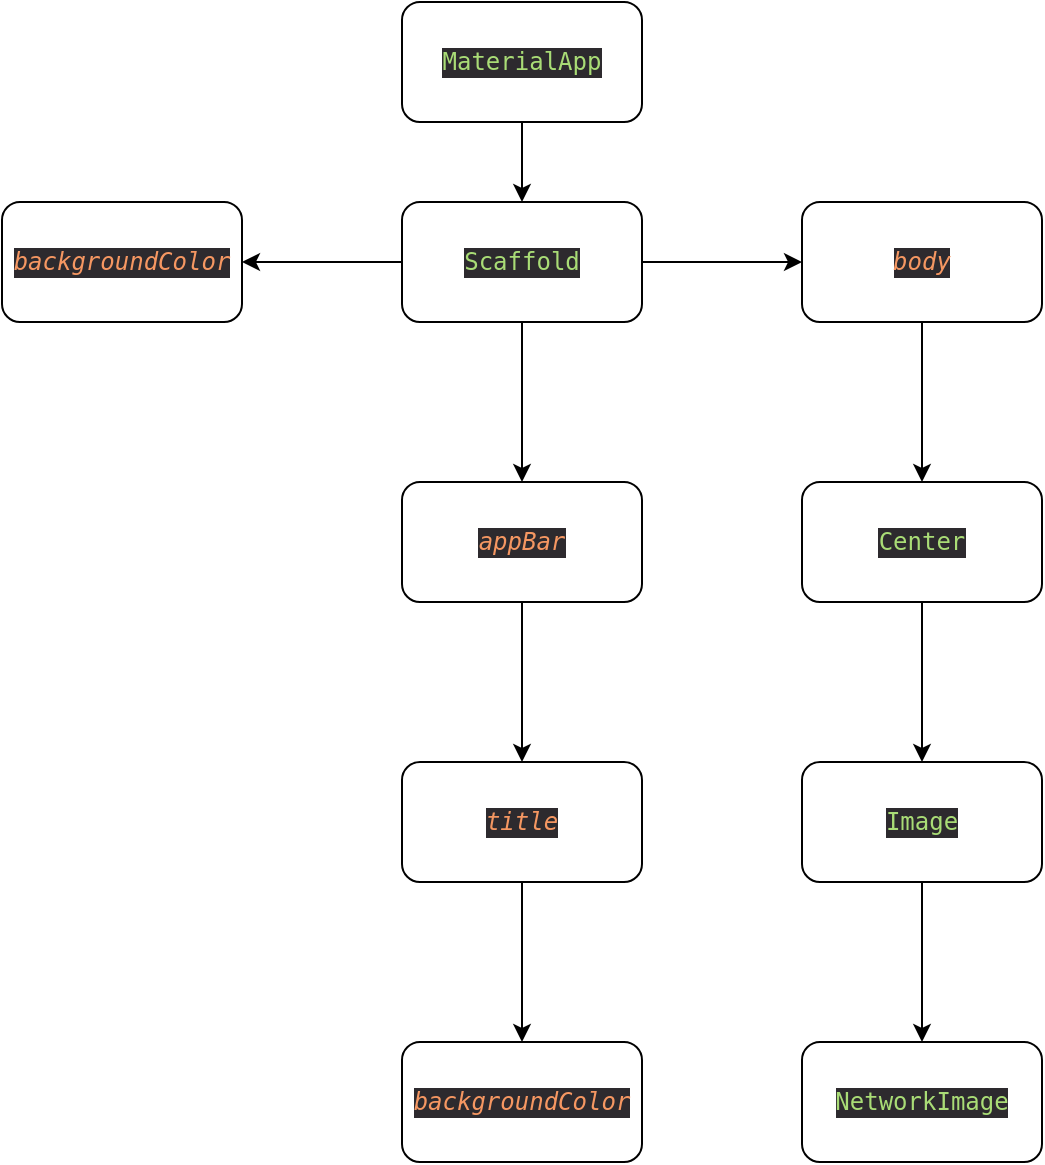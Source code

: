 <mxfile version="13.9.8" type="github">
  <diagram id="V2B5oRywF4Ml4Gtb_zJW" name="Page-1">
    <mxGraphModel dx="713" dy="753" grid="1" gridSize="10" guides="1" tooltips="1" connect="1" arrows="1" fold="1" page="1" pageScale="1" pageWidth="850" pageHeight="1100" math="0" shadow="0">
      <root>
        <mxCell id="0" />
        <mxCell id="1" parent="0" />
        <mxCell id="LjMKreUDeAWM01LF2d3q-1" value="&lt;pre style=&quot;background-color: #2d2a2e ; color: #fcfcfa ; font-family: &amp;#34;consolas&amp;#34; , monospace ; font-size: 9.0pt&quot;&gt;&lt;span style=&quot;color: #a9dc76&quot;&gt;MaterialApp&lt;/span&gt;&lt;/pre&gt;" style="rounded=1;whiteSpace=wrap;html=1;" vertex="1" parent="1">
          <mxGeometry x="340" y="90" width="120" height="60" as="geometry" />
        </mxCell>
        <mxCell id="LjMKreUDeAWM01LF2d3q-5" value="" style="edgeStyle=orthogonalEdgeStyle;rounded=0;orthogonalLoop=1;jettySize=auto;html=1;" edge="1" parent="1" source="LjMKreUDeAWM01LF2d3q-2" target="LjMKreUDeAWM01LF2d3q-4">
          <mxGeometry relative="1" as="geometry" />
        </mxCell>
        <mxCell id="LjMKreUDeAWM01LF2d3q-7" value="" style="edgeStyle=orthogonalEdgeStyle;rounded=0;orthogonalLoop=1;jettySize=auto;html=1;" edge="1" parent="1" source="LjMKreUDeAWM01LF2d3q-2" target="LjMKreUDeAWM01LF2d3q-6">
          <mxGeometry relative="1" as="geometry" />
        </mxCell>
        <mxCell id="LjMKreUDeAWM01LF2d3q-9" value="" style="edgeStyle=orthogonalEdgeStyle;rounded=0;orthogonalLoop=1;jettySize=auto;html=1;" edge="1" parent="1" source="LjMKreUDeAWM01LF2d3q-2" target="LjMKreUDeAWM01LF2d3q-8">
          <mxGeometry relative="1" as="geometry" />
        </mxCell>
        <mxCell id="LjMKreUDeAWM01LF2d3q-2" value="&lt;pre style=&quot;background-color: #2d2a2e ; color: #fcfcfa ; font-family: &amp;#34;consolas&amp;#34; , monospace ; font-size: 9.0pt&quot;&gt;&lt;span style=&quot;color: #a9dc76&quot;&gt;Scaffold&lt;/span&gt;&lt;/pre&gt;" style="rounded=1;whiteSpace=wrap;html=1;" vertex="1" parent="1">
          <mxGeometry x="340" y="190" width="120" height="60" as="geometry" />
        </mxCell>
        <mxCell id="LjMKreUDeAWM01LF2d3q-3" value="" style="endArrow=classic;html=1;exitX=0.5;exitY=1;exitDx=0;exitDy=0;entryX=0.5;entryY=0;entryDx=0;entryDy=0;" edge="1" parent="1" source="LjMKreUDeAWM01LF2d3q-1" target="LjMKreUDeAWM01LF2d3q-2">
          <mxGeometry width="50" height="50" relative="1" as="geometry">
            <mxPoint x="410" y="410" as="sourcePoint" />
            <mxPoint x="460" y="360" as="targetPoint" />
          </mxGeometry>
        </mxCell>
        <mxCell id="LjMKreUDeAWM01LF2d3q-4" value="&lt;pre style=&quot;background-color: #2d2a2e ; color: #fcfcfa ; font-family: &amp;#34;consolas&amp;#34; , monospace ; font-size: 9.0pt&quot;&gt;&lt;span style=&quot;color: #f59762 ; font-style: italic&quot;&gt;backgroundColor&lt;/span&gt;&lt;/pre&gt;" style="whiteSpace=wrap;html=1;rounded=1;" vertex="1" parent="1">
          <mxGeometry x="140" y="190" width="120" height="60" as="geometry" />
        </mxCell>
        <mxCell id="LjMKreUDeAWM01LF2d3q-11" value="" style="edgeStyle=orthogonalEdgeStyle;rounded=0;orthogonalLoop=1;jettySize=auto;html=1;" edge="1" parent="1" source="LjMKreUDeAWM01LF2d3q-6" target="LjMKreUDeAWM01LF2d3q-10">
          <mxGeometry relative="1" as="geometry" />
        </mxCell>
        <mxCell id="LjMKreUDeAWM01LF2d3q-6" value="&lt;pre style=&quot;background-color: #2d2a2e ; color: #fcfcfa ; font-family: &amp;#34;consolas&amp;#34; , monospace ; font-size: 9.0pt&quot;&gt;&lt;span style=&quot;color: #f59762 ; font-style: italic&quot;&gt;body&lt;/span&gt;&lt;/pre&gt;" style="whiteSpace=wrap;html=1;rounded=1;" vertex="1" parent="1">
          <mxGeometry x="540" y="190" width="120" height="60" as="geometry" />
        </mxCell>
        <mxCell id="LjMKreUDeAWM01LF2d3q-17" value="" style="edgeStyle=orthogonalEdgeStyle;rounded=0;orthogonalLoop=1;jettySize=auto;html=1;" edge="1" parent="1" source="LjMKreUDeAWM01LF2d3q-8" target="LjMKreUDeAWM01LF2d3q-16">
          <mxGeometry relative="1" as="geometry" />
        </mxCell>
        <mxCell id="LjMKreUDeAWM01LF2d3q-8" value="&lt;pre style=&quot;background-color: #2d2a2e ; color: #fcfcfa ; font-family: &amp;#34;consolas&amp;#34; , monospace ; font-size: 9.0pt&quot;&gt;&lt;span style=&quot;color: #f59762 ; font-style: italic&quot;&gt;appBar&lt;/span&gt;&lt;/pre&gt;" style="whiteSpace=wrap;html=1;rounded=1;" vertex="1" parent="1">
          <mxGeometry x="340" y="330" width="120" height="60" as="geometry" />
        </mxCell>
        <mxCell id="LjMKreUDeAWM01LF2d3q-13" value="" style="edgeStyle=orthogonalEdgeStyle;rounded=0;orthogonalLoop=1;jettySize=auto;html=1;" edge="1" parent="1" source="LjMKreUDeAWM01LF2d3q-10" target="LjMKreUDeAWM01LF2d3q-12">
          <mxGeometry relative="1" as="geometry" />
        </mxCell>
        <mxCell id="LjMKreUDeAWM01LF2d3q-10" value="&lt;pre style=&quot;background-color: #2d2a2e ; color: #fcfcfa ; font-family: &amp;#34;consolas&amp;#34; , monospace ; font-size: 9.0pt&quot;&gt;&lt;span style=&quot;color: #a9dc76&quot;&gt;Center&lt;/span&gt;&lt;/pre&gt;" style="whiteSpace=wrap;html=1;rounded=1;" vertex="1" parent="1">
          <mxGeometry x="540" y="330" width="120" height="60" as="geometry" />
        </mxCell>
        <mxCell id="LjMKreUDeAWM01LF2d3q-15" value="" style="edgeStyle=orthogonalEdgeStyle;rounded=0;orthogonalLoop=1;jettySize=auto;html=1;" edge="1" parent="1" source="LjMKreUDeAWM01LF2d3q-12" target="LjMKreUDeAWM01LF2d3q-14">
          <mxGeometry relative="1" as="geometry" />
        </mxCell>
        <mxCell id="LjMKreUDeAWM01LF2d3q-12" value="&lt;pre style=&quot;background-color: #2d2a2e ; color: #fcfcfa ; font-family: &amp;#34;consolas&amp;#34; , monospace ; font-size: 9.0pt&quot;&gt;&lt;span style=&quot;color: #a9dc76&quot;&gt;Image&lt;/span&gt;&lt;/pre&gt;" style="whiteSpace=wrap;html=1;rounded=1;" vertex="1" parent="1">
          <mxGeometry x="540" y="470" width="120" height="60" as="geometry" />
        </mxCell>
        <mxCell id="LjMKreUDeAWM01LF2d3q-14" value="&lt;pre style=&quot;background-color: #2d2a2e ; color: #fcfcfa ; font-family: &amp;#34;consolas&amp;#34; , monospace ; font-size: 9.0pt&quot;&gt;&lt;span style=&quot;color: #a9dc76&quot;&gt;NetworkImage&lt;/span&gt;&lt;/pre&gt;" style="whiteSpace=wrap;html=1;rounded=1;" vertex="1" parent="1">
          <mxGeometry x="540" y="610" width="120" height="60" as="geometry" />
        </mxCell>
        <mxCell id="LjMKreUDeAWM01LF2d3q-19" value="" style="edgeStyle=orthogonalEdgeStyle;rounded=0;orthogonalLoop=1;jettySize=auto;html=1;" edge="1" parent="1" source="LjMKreUDeAWM01LF2d3q-16" target="LjMKreUDeAWM01LF2d3q-18">
          <mxGeometry relative="1" as="geometry" />
        </mxCell>
        <mxCell id="LjMKreUDeAWM01LF2d3q-16" value="&lt;pre style=&quot;background-color: #2d2a2e ; color: #fcfcfa ; font-family: &amp;#34;consolas&amp;#34; , monospace ; font-size: 9.0pt&quot;&gt;&lt;span style=&quot;color: #f59762 ; font-style: italic&quot;&gt;title&lt;/span&gt;&lt;/pre&gt;" style="whiteSpace=wrap;html=1;rounded=1;" vertex="1" parent="1">
          <mxGeometry x="340" y="470" width="120" height="60" as="geometry" />
        </mxCell>
        <mxCell id="LjMKreUDeAWM01LF2d3q-18" value="&lt;pre style=&quot;background-color: #2d2a2e ; color: #fcfcfa ; font-family: &amp;#34;consolas&amp;#34; , monospace ; font-size: 9.0pt&quot;&gt;&lt;span style=&quot;color: #f59762 ; font-style: italic&quot;&gt;backgroundColor&lt;/span&gt;&lt;/pre&gt;" style="whiteSpace=wrap;html=1;rounded=1;" vertex="1" parent="1">
          <mxGeometry x="340" y="610" width="120" height="60" as="geometry" />
        </mxCell>
      </root>
    </mxGraphModel>
  </diagram>
</mxfile>
